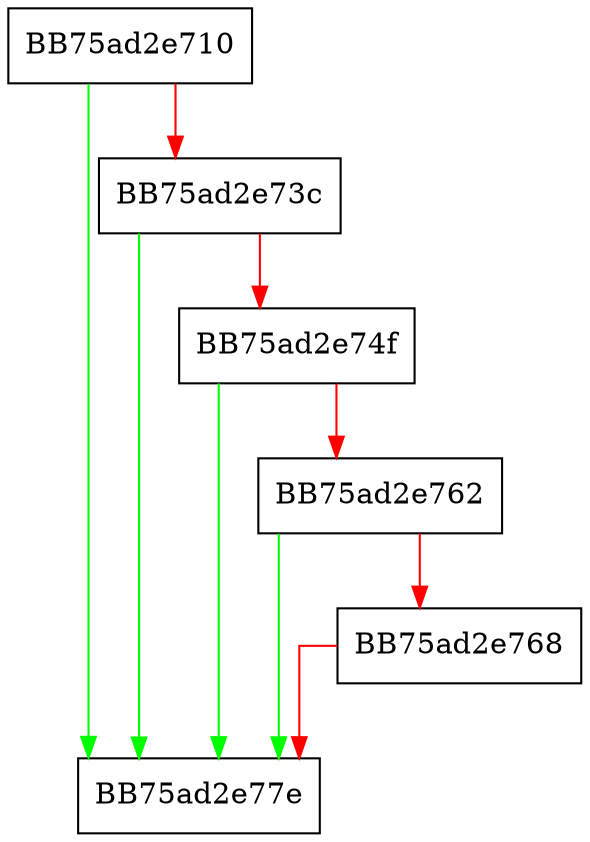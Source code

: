 digraph GetAttributePriority {
  node [shape="box"];
  graph [splines=ortho];
  BB75ad2e710 -> BB75ad2e77e [color="green"];
  BB75ad2e710 -> BB75ad2e73c [color="red"];
  BB75ad2e73c -> BB75ad2e77e [color="green"];
  BB75ad2e73c -> BB75ad2e74f [color="red"];
  BB75ad2e74f -> BB75ad2e77e [color="green"];
  BB75ad2e74f -> BB75ad2e762 [color="red"];
  BB75ad2e762 -> BB75ad2e77e [color="green"];
  BB75ad2e762 -> BB75ad2e768 [color="red"];
  BB75ad2e768 -> BB75ad2e77e [color="red"];
}